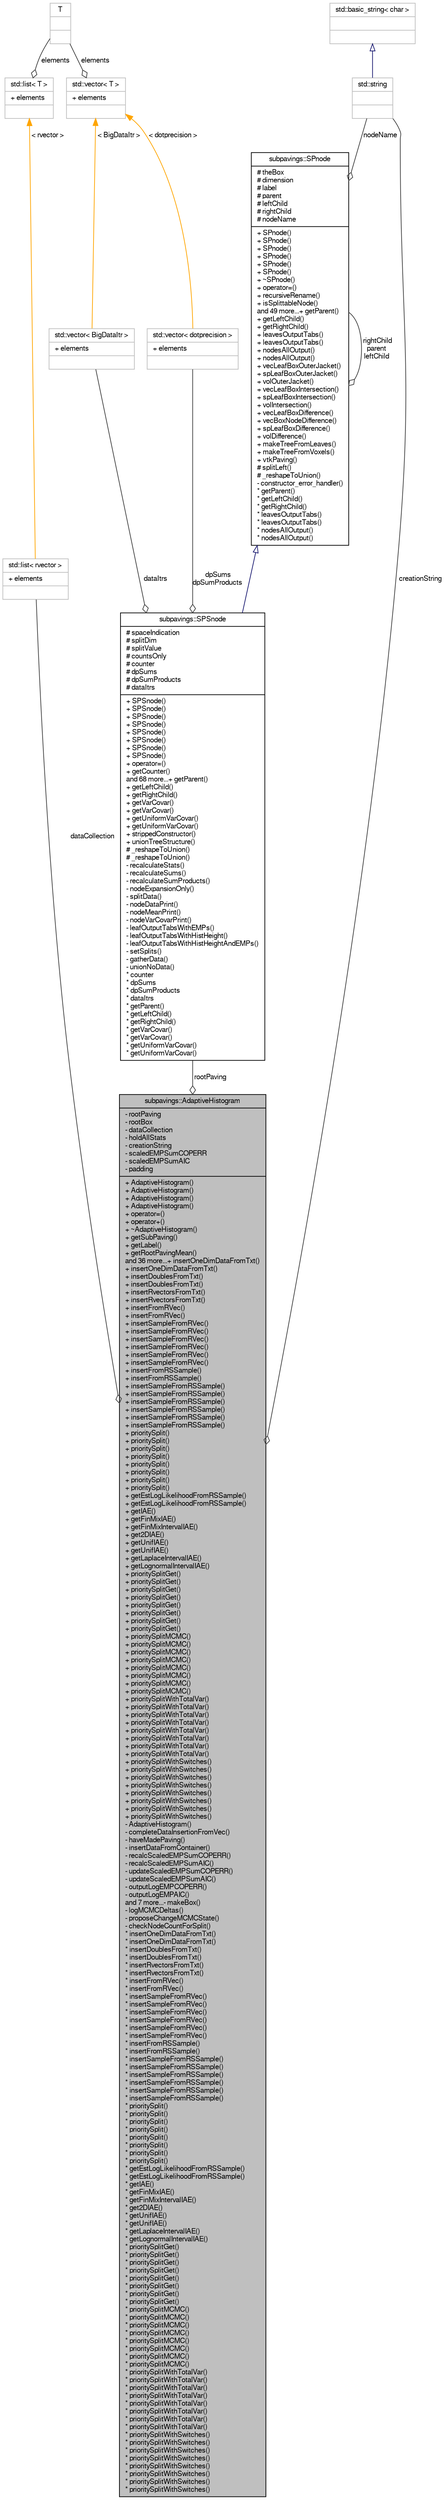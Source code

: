 digraph G
{
  edge [fontname="FreeSans",fontsize="10",labelfontname="FreeSans",labelfontsize="10"];
  node [fontname="FreeSans",fontsize="10",shape=record];
  Node1 [label="{subpavings::AdaptiveHistogram\n|- rootPaving\l- rootBox\l- dataCollection\l- holdAllStats\l- creationString\l- scaledEMPSumCOPERR\l- scaledEMPSumAIC\l- padding\l|+ AdaptiveHistogram()\l+ AdaptiveHistogram()\l+ AdaptiveHistogram()\l+ AdaptiveHistogram()\l+ operator=()\l+ operator+()\l+ ~AdaptiveHistogram()\l+ getSubPaving()\l+ getLabel()\l+ getRootPavingMean()\land 36 more...+ insertOneDimDataFromTxt()\l+ insertOneDimDataFromTxt()\l+ insertDoublesFromTxt()\l+ insertDoublesFromTxt()\l+ insertRvectorsFromTxt()\l+ insertRvectorsFromTxt()\l+ insertFromRVec()\l+ insertFromRVec()\l+ insertSampleFromRVec()\l+ insertSampleFromRVec()\l+ insertSampleFromRVec()\l+ insertSampleFromRVec()\l+ insertSampleFromRVec()\l+ insertSampleFromRVec()\l+ insertFromRSSample()\l+ insertFromRSSample()\l+ insertSampleFromRSSample()\l+ insertSampleFromRSSample()\l+ insertSampleFromRSSample()\l+ insertSampleFromRSSample()\l+ insertSampleFromRSSample()\l+ insertSampleFromRSSample()\l+ prioritySplit()\l+ prioritySplit()\l+ prioritySplit()\l+ prioritySplit()\l+ prioritySplit()\l+ prioritySplit()\l+ prioritySplit()\l+ prioritySplit()\l+ getEstLogLikelihoodFromRSSample()\l+ getEstLogLikelihoodFromRSSample()\l+ getIAE()\l+ getFinMixIAE()\l+ getFinMixIntervalIAE()\l+ get2DIAE()\l+ getUnifIAE()\l+ getUnifIAE()\l+ getLaplaceIntervalIAE()\l+ getLognormalIntervalIAE()\l+ prioritySplitGet()\l+ prioritySplitGet()\l+ prioritySplitGet()\l+ prioritySplitGet()\l+ prioritySplitGet()\l+ prioritySplitGet()\l+ prioritySplitGet()\l+ prioritySplitGet()\l+ prioritySplitMCMC()\l+ prioritySplitMCMC()\l+ prioritySplitMCMC()\l+ prioritySplitMCMC()\l+ prioritySplitMCMC()\l+ prioritySplitMCMC()\l+ prioritySplitMCMC()\l+ prioritySplitMCMC()\l+ prioritySplitWithTotalVar()\l+ prioritySplitWithTotalVar()\l+ prioritySplitWithTotalVar()\l+ prioritySplitWithTotalVar()\l+ prioritySplitWithTotalVar()\l+ prioritySplitWithTotalVar()\l+ prioritySplitWithTotalVar()\l+ prioritySplitWithTotalVar()\l+ prioritySplitWithSwitches()\l+ prioritySplitWithSwitches()\l+ prioritySplitWithSwitches()\l+ prioritySplitWithSwitches()\l+ prioritySplitWithSwitches()\l+ prioritySplitWithSwitches()\l+ prioritySplitWithSwitches()\l+ prioritySplitWithSwitches()\l- AdaptiveHistogram()\l- completeDataInsertionFromVec()\l- haveMadePaving()\l- insertDataFromContainer()\l- recalcScaledEMPSumCOPERR()\l- recalcScaledEMPSumAIC()\l- updateScaledEMPSumCOPERR()\l- updateScaledEMPSumAIC()\l- outputLogEMPCOPERR()\l- outputLogEMPAIC()\land 7 more...- makeBox()\l- logMCMCDeltas()\l- proposeChangeMCMCState()\l- checkNodeCountForSplit()\l* insertOneDimDataFromTxt()\l* insertOneDimDataFromTxt()\l* insertDoublesFromTxt()\l* insertDoublesFromTxt()\l* insertRvectorsFromTxt()\l* insertRvectorsFromTxt()\l* insertFromRVec()\l* insertFromRVec()\l* insertSampleFromRVec()\l* insertSampleFromRVec()\l* insertSampleFromRVec()\l* insertSampleFromRVec()\l* insertSampleFromRVec()\l* insertSampleFromRVec()\l* insertFromRSSample()\l* insertFromRSSample()\l* insertSampleFromRSSample()\l* insertSampleFromRSSample()\l* insertSampleFromRSSample()\l* insertSampleFromRSSample()\l* insertSampleFromRSSample()\l* insertSampleFromRSSample()\l* prioritySplit()\l* prioritySplit()\l* prioritySplit()\l* prioritySplit()\l* prioritySplit()\l* prioritySplit()\l* prioritySplit()\l* prioritySplit()\l* getEstLogLikelihoodFromRSSample()\l* getEstLogLikelihoodFromRSSample()\l* getIAE()\l* getFinMixIAE()\l* getFinMixIntervalIAE()\l* get2DIAE()\l* getUnifIAE()\l* getUnifIAE()\l* getLaplaceIntervalIAE()\l* getLognormalIntervalIAE()\l* prioritySplitGet()\l* prioritySplitGet()\l* prioritySplitGet()\l* prioritySplitGet()\l* prioritySplitGet()\l* prioritySplitGet()\l* prioritySplitGet()\l* prioritySplitGet()\l* prioritySplitMCMC()\l* prioritySplitMCMC()\l* prioritySplitMCMC()\l* prioritySplitMCMC()\l* prioritySplitMCMC()\l* prioritySplitMCMC()\l* prioritySplitMCMC()\l* prioritySplitMCMC()\l* prioritySplitWithTotalVar()\l* prioritySplitWithTotalVar()\l* prioritySplitWithTotalVar()\l* prioritySplitWithTotalVar()\l* prioritySplitWithTotalVar()\l* prioritySplitWithTotalVar()\l* prioritySplitWithTotalVar()\l* prioritySplitWithTotalVar()\l* prioritySplitWithSwitches()\l* prioritySplitWithSwitches()\l* prioritySplitWithSwitches()\l* prioritySplitWithSwitches()\l* prioritySplitWithSwitches()\l* prioritySplitWithSwitches()\l* prioritySplitWithSwitches()\l* prioritySplitWithSwitches()\l}",height=0.2,width=0.4,color="black", fillcolor="grey75", style="filled" fontcolor="black"];
  Node2 -> Node1 [color="grey25",fontsize="10",style="solid",label=" dataCollection" ,arrowhead="odiamond",fontname="FreeSans"];
  Node2 [label="{std::list\< rvector \>\n|+ elements\l|}",height=0.2,width=0.4,color="grey75", fillcolor="white", style="filled"];
  Node3 -> Node2 [dir="back",color="orange",fontsize="10",style="solid",label=" \< rvector \>" ,fontname="FreeSans"];
  Node3 [label="{std::list\< T \>\n|+ elements\l|}",height=0.2,width=0.4,color="grey75", fillcolor="white", style="filled",tooltip="STL class."];
  Node4 -> Node3 [color="grey25",fontsize="10",style="solid",label=" elements" ,arrowhead="odiamond",fontname="FreeSans"];
  Node4 [label="{T\n||}",height=0.2,width=0.4,color="grey75", fillcolor="white", style="filled"];
  Node5 -> Node1 [color="grey25",fontsize="10",style="solid",label=" rootPaving" ,arrowhead="odiamond",fontname="FreeSans"];
  Node5 [label="{subpavings::SPSnode\n|# spaceIndication\l# splitDim\l# splitValue\l# countsOnly\l# counter\l# dpSums\l# dpSumProducts\l# dataItrs\l|+ SPSnode()\l+ SPSnode()\l+ SPSnode()\l+ SPSnode()\l+ SPSnode()\l+ SPSnode()\l+ SPSnode()\l+ SPSnode()\l+ operator=()\l+ getCounter()\land 68 more...+ getParent()\l+ getLeftChild()\l+ getRightChild()\l+ getVarCovar()\l+ getVarCovar()\l+ getUniformVarCovar()\l+ getUniformVarCovar()\l+ strippedConstructor()\l+ unionTreeStructure()\l# _reshapeToUnion()\l# _reshapeToUnion()\l- recalculateStats()\l- recalculateSums()\l- recalculateSumProducts()\l- nodeExpansionOnly()\l- splitData()\l- nodeDataPrint()\l- nodeMeanPrint()\l- nodeVarCovarPrint()\l- leafOutputTabsWithEMPs()\l- leafOutputTabsWithHistHeight()\l- leafOutputTabsWithHistHeightAndEMPs()\l- setSplits()\l- gatherData()\l- unionNoData()\l* counter\l* dpSums\l* dpSumProducts\l* dataItrs\l* getParent()\l* getLeftChild()\l* getRightChild()\l* getVarCovar()\l* getVarCovar()\l* getUniformVarCovar()\l* getUniformVarCovar()\l}",height=0.2,width=0.4,color="black", fillcolor="white", style="filled",URL="$classsubpavings_1_1SPSnode.shtml",tooltip="A derived class based on SPnode for processing sample data."];
  Node6 -> Node5 [dir="back",color="midnightblue",fontsize="10",style="solid",arrowtail="onormal",fontname="FreeSans"];
  Node6 [label="{subpavings::SPnode\n|# theBox\l# dimension\l# label\l# parent\l# leftChild\l# rightChild\l# nodeName\l|+ SPnode()\l+ SPnode()\l+ SPnode()\l+ SPnode()\l+ SPnode()\l+ SPnode()\l+ ~SPnode()\l+ operator=()\l+ recursiveRename()\l+ isSplittableNode()\land 49 more...+ getParent()\l+ getLeftChild()\l+ getRightChild()\l+ leavesOutputTabs()\l+ leavesOutputTabs()\l+ nodesAllOutput()\l+ nodesAllOutput()\l+ vecLeafBoxOuterJacket()\l+ spLeafBoxOuterJacket()\l+ volOuterJacket()\l+ vecLeafBoxIntersection()\l+ spLeafBoxIntersection()\l+ volIntersection()\l+ vecLeafBoxDifference()\l+ vecBoxNodeDifference()\l+ spLeafBoxDifference()\l+ volDifference()\l+ makeTreeFromLeaves()\l+ makeTreeFromVoxels()\l+ vtkPaving()\l# splitLeft()\l# _reshapeToUnion()\l- constructor_error_handler()\l* getParent()\l* getLeftChild()\l* getRightChild()\l* leavesOutputTabs()\l* leavesOutputTabs()\l* nodesAllOutput()\l* nodesAllOutput()\l}",height=0.2,width=0.4,color="black", fillcolor="white", style="filled",URL="$classsubpavings_1_1SPnode.shtml",tooltip="SPnodes are nodes in the representation of a subpaving as a binary tree."];
  Node6 -> Node6 [color="grey25",fontsize="10",style="solid",label=" rightChild\nparent\nleftChild" ,arrowhead="odiamond",fontname="FreeSans"];
  Node7 -> Node6 [color="grey25",fontsize="10",style="solid",label=" nodeName" ,arrowhead="odiamond",fontname="FreeSans"];
  Node7 [label="{std::string\n||}",height=0.2,width=0.4,color="grey75", fillcolor="white", style="filled",tooltip="STL class."];
  Node8 -> Node7 [dir="back",color="midnightblue",fontsize="10",style="solid",arrowtail="onormal",fontname="FreeSans"];
  Node8 [label="{std::basic_string\< char \>\n||}",height=0.2,width=0.4,color="grey75", fillcolor="white", style="filled",tooltip="STL class."];
  Node9 -> Node5 [color="grey25",fontsize="10",style="solid",label=" dataItrs" ,arrowhead="odiamond",fontname="FreeSans"];
  Node9 [label="{std::vector\< BigDataItr \>\n|+ elements\l|}",height=0.2,width=0.4,color="grey75", fillcolor="white", style="filled"];
  Node10 -> Node9 [dir="back",color="orange",fontsize="10",style="solid",label=" \< BigDataItr \>" ,fontname="FreeSans"];
  Node10 [label="{std::vector\< T \>\n|+ elements\l|}",height=0.2,width=0.4,color="grey75", fillcolor="white", style="filled",tooltip="STL class."];
  Node4 -> Node10 [color="grey25",fontsize="10",style="solid",label=" elements" ,arrowhead="odiamond",fontname="FreeSans"];
  Node11 -> Node5 [color="grey25",fontsize="10",style="solid",label=" dpSums\ndpSumProducts" ,arrowhead="odiamond",fontname="FreeSans"];
  Node11 [label="{std::vector\< dotprecision \>\n|+ elements\l|}",height=0.2,width=0.4,color="grey75", fillcolor="white", style="filled"];
  Node10 -> Node11 [dir="back",color="orange",fontsize="10",style="solid",label=" \< dotprecision \>" ,fontname="FreeSans"];
  Node7 -> Node1 [color="grey25",fontsize="10",style="solid",label=" creationString" ,arrowhead="odiamond",fontname="FreeSans"];
}
